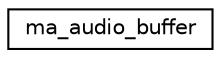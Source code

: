 digraph "Graphical Class Hierarchy"
{
 // LATEX_PDF_SIZE
  edge [fontname="Helvetica",fontsize="10",labelfontname="Helvetica",labelfontsize="10"];
  node [fontname="Helvetica",fontsize="10",shape=record];
  rankdir="LR";
  Node0 [label="ma_audio_buffer",height=0.2,width=0.4,color="black", fillcolor="white", style="filled",URL="$structma__audio__buffer.html",tooltip=" "];
}
